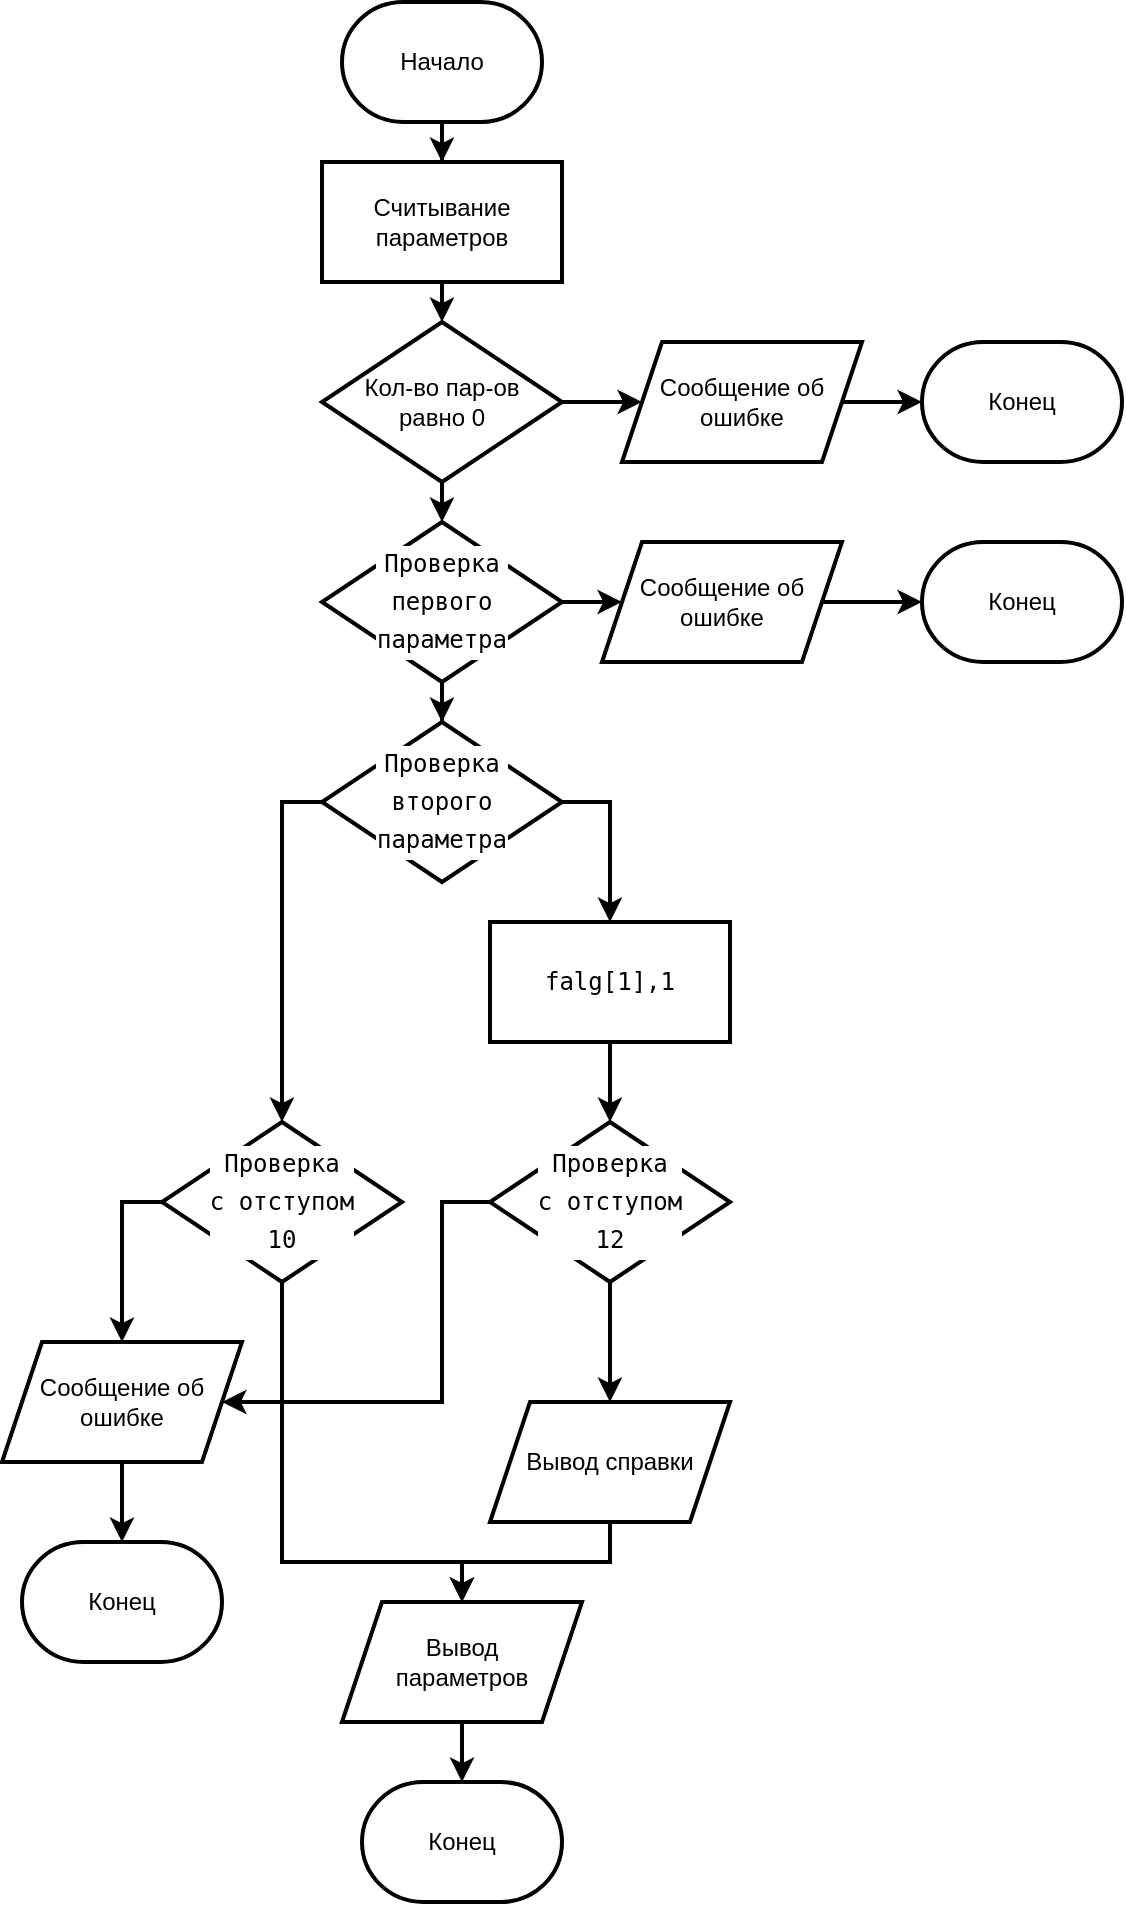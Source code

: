 <mxfile version="24.2.1" type="device">
  <diagram id="C5RBs43oDa-KdzZeNtuy" name="Page-1">
    <mxGraphModel dx="2326" dy="1182" grid="1" gridSize="10" guides="1" tooltips="1" connect="1" arrows="1" fold="1" page="1" pageScale="1" pageWidth="827" pageHeight="1169" math="0" shadow="0">
      <root>
        <mxCell id="WIyWlLk6GJQsqaUBKTNV-0" />
        <mxCell id="WIyWlLk6GJQsqaUBKTNV-1" parent="WIyWlLk6GJQsqaUBKTNV-0" />
        <mxCell id="UHhDDNQdahmZIz7eUhEE-2" style="edgeStyle=orthogonalEdgeStyle;rounded=0;orthogonalLoop=1;jettySize=auto;html=1;exitX=0.5;exitY=1;exitDx=0;exitDy=0;exitPerimeter=0;strokeWidth=2;fontSize=12;fontStyle=0;align=center;fontColor=#000000;" edge="1" parent="WIyWlLk6GJQsqaUBKTNV-1" source="UHhDDNQdahmZIz7eUhEE-0" target="UHhDDNQdahmZIz7eUhEE-1">
          <mxGeometry relative="1" as="geometry" />
        </mxCell>
        <mxCell id="UHhDDNQdahmZIz7eUhEE-0" value="Начало" style="strokeWidth=2;html=1;shape=mxgraph.flowchart.terminator;whiteSpace=wrap;fontSize=12;fontStyle=0;align=center;fontColor=#000000;" vertex="1" parent="WIyWlLk6GJQsqaUBKTNV-1">
          <mxGeometry x="340" y="130" width="100" height="60" as="geometry" />
        </mxCell>
        <mxCell id="UHhDDNQdahmZIz7eUhEE-15" style="edgeStyle=orthogonalEdgeStyle;rounded=0;orthogonalLoop=1;jettySize=auto;html=1;exitX=0.5;exitY=1;exitDx=0;exitDy=0;entryX=0.5;entryY=0;entryDx=0;entryDy=0;strokeWidth=2;fontSize=12;fontStyle=0;align=center;fontColor=#000000;" edge="1" parent="WIyWlLk6GJQsqaUBKTNV-1" source="UHhDDNQdahmZIz7eUhEE-1" target="UHhDDNQdahmZIz7eUhEE-3">
          <mxGeometry relative="1" as="geometry" />
        </mxCell>
        <mxCell id="UHhDDNQdahmZIz7eUhEE-1" value="Считывание параметров" style="rounded=0;whiteSpace=wrap;html=1;strokeWidth=2;fontSize=12;fontStyle=0;align=center;fontColor=#000000;" vertex="1" parent="WIyWlLk6GJQsqaUBKTNV-1">
          <mxGeometry x="330" y="210" width="120" height="60" as="geometry" />
        </mxCell>
        <mxCell id="UHhDDNQdahmZIz7eUhEE-16" style="edgeStyle=orthogonalEdgeStyle;rounded=0;orthogonalLoop=1;jettySize=auto;html=1;exitX=0.5;exitY=1;exitDx=0;exitDy=0;entryX=0.5;entryY=0;entryDx=0;entryDy=0;strokeWidth=2;fontSize=12;fontStyle=0;align=center;fontColor=#000000;" edge="1" parent="WIyWlLk6GJQsqaUBKTNV-1" source="UHhDDNQdahmZIz7eUhEE-3" target="UHhDDNQdahmZIz7eUhEE-6">
          <mxGeometry relative="1" as="geometry" />
        </mxCell>
        <mxCell id="UHhDDNQdahmZIz7eUhEE-18" style="edgeStyle=orthogonalEdgeStyle;rounded=0;orthogonalLoop=1;jettySize=auto;html=1;exitX=1;exitY=0.5;exitDx=0;exitDy=0;strokeWidth=2;fontSize=12;fontStyle=0;align=center;fontColor=#000000;" edge="1" parent="WIyWlLk6GJQsqaUBKTNV-1" source="UHhDDNQdahmZIz7eUhEE-3" target="UHhDDNQdahmZIz7eUhEE-4">
          <mxGeometry relative="1" as="geometry" />
        </mxCell>
        <mxCell id="UHhDDNQdahmZIz7eUhEE-3" value="&lt;div style=&quot;font-size: 12px;&quot;&gt;Кол-во пар-ов&lt;/div&gt;&lt;div style=&quot;font-size: 12px;&quot;&gt;равно 0&lt;br style=&quot;font-size: 12px;&quot;&gt;&lt;/div&gt;" style="rhombus;whiteSpace=wrap;html=1;strokeWidth=2;fontSize=12;fontStyle=0;align=center;fontColor=#000000;" vertex="1" parent="WIyWlLk6GJQsqaUBKTNV-1">
          <mxGeometry x="330" y="290" width="120" height="80" as="geometry" />
        </mxCell>
        <mxCell id="UHhDDNQdahmZIz7eUhEE-4" value="&lt;div style=&quot;font-size: 12px;&quot;&gt;Сообщение об&lt;/div&gt;&lt;div style=&quot;font-size: 12px;&quot;&gt;ошибке&lt;br style=&quot;font-size: 12px;&quot;&gt;&lt;/div&gt;" style="shape=parallelogram;perimeter=parallelogramPerimeter;whiteSpace=wrap;html=1;fixedSize=1;strokeWidth=2;fontSize=12;fontStyle=0;align=center;fontColor=#000000;" vertex="1" parent="WIyWlLk6GJQsqaUBKTNV-1">
          <mxGeometry x="480" y="300" width="120" height="60" as="geometry" />
        </mxCell>
        <mxCell id="UHhDDNQdahmZIz7eUhEE-5" value="Конец" style="strokeWidth=2;html=1;shape=mxgraph.flowchart.terminator;whiteSpace=wrap;fontSize=12;fontStyle=0;align=center;fontColor=#000000;" vertex="1" parent="WIyWlLk6GJQsqaUBKTNV-1">
          <mxGeometry x="630" y="300" width="100" height="60" as="geometry" />
        </mxCell>
        <mxCell id="UHhDDNQdahmZIz7eUhEE-17" style="edgeStyle=orthogonalEdgeStyle;rounded=0;orthogonalLoop=1;jettySize=auto;html=1;exitX=0.5;exitY=1;exitDx=0;exitDy=0;strokeWidth=2;fontSize=12;fontStyle=0;align=center;fontColor=#000000;" edge="1" parent="WIyWlLk6GJQsqaUBKTNV-1" source="UHhDDNQdahmZIz7eUhEE-6" target="UHhDDNQdahmZIz7eUhEE-9">
          <mxGeometry relative="1" as="geometry" />
        </mxCell>
        <mxCell id="UHhDDNQdahmZIz7eUhEE-19" style="edgeStyle=orthogonalEdgeStyle;rounded=0;orthogonalLoop=1;jettySize=auto;html=1;exitX=1;exitY=0.5;exitDx=0;exitDy=0;entryX=0;entryY=0.5;entryDx=0;entryDy=0;strokeWidth=2;fontSize=12;fontStyle=0;align=center;fontColor=#000000;" edge="1" parent="WIyWlLk6GJQsqaUBKTNV-1" source="UHhDDNQdahmZIz7eUhEE-6" target="UHhDDNQdahmZIz7eUhEE-7">
          <mxGeometry relative="1" as="geometry" />
        </mxCell>
        <mxCell id="UHhDDNQdahmZIz7eUhEE-6" value="&lt;div style=&quot;background-color: rgb(255, 255, 255); font-family: &amp;quot;Droid Sans Mono&amp;quot;, &amp;quot;monospace&amp;quot;, monospace; font-size: 12px; line-height: 19px; white-space: pre;&quot;&gt;&lt;div style=&quot;font-size: 12px;&quot;&gt;&lt;span style=&quot;font-size: 12px;&quot;&gt;Проверка&lt;/span&gt;&lt;/div&gt;&lt;div style=&quot;font-size: 12px;&quot;&gt;&lt;span style=&quot;font-size: 12px;&quot;&gt;первого&lt;/span&gt;&lt;/div&gt;&lt;div style=&quot;font-size: 12px;&quot;&gt;&lt;span style=&quot;font-size: 12px;&quot;&gt;параметра&lt;/span&gt;&lt;/div&gt;&lt;/div&gt;" style="rhombus;whiteSpace=wrap;html=1;strokeWidth=2;fontSize=12;fontStyle=0;align=center;fontColor=#000000;" vertex="1" parent="WIyWlLk6GJQsqaUBKTNV-1">
          <mxGeometry x="330" y="390" width="120" height="80" as="geometry" />
        </mxCell>
        <mxCell id="UHhDDNQdahmZIz7eUhEE-7" value="&lt;div style=&quot;font-size: 12px;&quot;&gt;Сообщение об&lt;/div&gt;&lt;div style=&quot;font-size: 12px;&quot;&gt;ошибке&lt;br style=&quot;font-size: 12px;&quot;&gt;&lt;/div&gt;" style="shape=parallelogram;perimeter=parallelogramPerimeter;whiteSpace=wrap;html=1;fixedSize=1;strokeWidth=2;fontSize=12;fontStyle=0;align=center;fontColor=#000000;" vertex="1" parent="WIyWlLk6GJQsqaUBKTNV-1">
          <mxGeometry x="470" y="400" width="120" height="60" as="geometry" />
        </mxCell>
        <mxCell id="UHhDDNQdahmZIz7eUhEE-8" value="Конец" style="strokeWidth=2;html=1;shape=mxgraph.flowchart.terminator;whiteSpace=wrap;fontSize=12;fontStyle=0;align=center;fontColor=#000000;" vertex="1" parent="WIyWlLk6GJQsqaUBKTNV-1">
          <mxGeometry x="630" y="400" width="100" height="60" as="geometry" />
        </mxCell>
        <mxCell id="UHhDDNQdahmZIz7eUhEE-12" style="edgeStyle=orthogonalEdgeStyle;rounded=0;orthogonalLoop=1;jettySize=auto;html=1;exitX=1;exitY=0.5;exitDx=0;exitDy=0;entryX=0.5;entryY=0;entryDx=0;entryDy=0;strokeWidth=2;fontSize=12;fontStyle=0;align=center;fontColor=#000000;" edge="1" parent="WIyWlLk6GJQsqaUBKTNV-1" source="UHhDDNQdahmZIz7eUhEE-9" target="UHhDDNQdahmZIz7eUhEE-11">
          <mxGeometry relative="1" as="geometry" />
        </mxCell>
        <mxCell id="UHhDDNQdahmZIz7eUhEE-24" style="edgeStyle=orthogonalEdgeStyle;rounded=0;orthogonalLoop=1;jettySize=auto;html=1;exitX=0;exitY=0.5;exitDx=0;exitDy=0;entryX=0.5;entryY=0;entryDx=0;entryDy=0;strokeWidth=2;fontSize=12;fontStyle=0;align=center;fontColor=#000000;" edge="1" parent="WIyWlLk6GJQsqaUBKTNV-1" source="UHhDDNQdahmZIz7eUhEE-9" target="UHhDDNQdahmZIz7eUhEE-10">
          <mxGeometry relative="1" as="geometry" />
        </mxCell>
        <mxCell id="UHhDDNQdahmZIz7eUhEE-9" value="&lt;div style=&quot;background-color: rgb(255, 255, 255); font-family: &amp;quot;Droid Sans Mono&amp;quot;, &amp;quot;monospace&amp;quot;, monospace; font-size: 12px; line-height: 19px; white-space: pre;&quot;&gt;&lt;div style=&quot;font-size: 12px;&quot;&gt;&lt;span style=&quot;font-size: 12px;&quot;&gt;Проверка&lt;/span&gt;&lt;/div&gt;&lt;div style=&quot;font-size: 12px;&quot;&gt;второго&lt;/div&gt;&lt;div style=&quot;font-size: 12px;&quot;&gt;&lt;span style=&quot;font-size: 12px;&quot;&gt;параметра&lt;/span&gt;&lt;/div&gt;&lt;/div&gt;" style="rhombus;whiteSpace=wrap;html=1;strokeWidth=2;fontSize=12;fontStyle=0;align=center;fontColor=#000000;" vertex="1" parent="WIyWlLk6GJQsqaUBKTNV-1">
          <mxGeometry x="330" y="490" width="120" height="80" as="geometry" />
        </mxCell>
        <mxCell id="UHhDDNQdahmZIz7eUhEE-33" style="edgeStyle=orthogonalEdgeStyle;rounded=0;orthogonalLoop=1;jettySize=auto;html=1;exitX=0;exitY=0.5;exitDx=0;exitDy=0;entryX=0.5;entryY=0;entryDx=0;entryDy=0;strokeWidth=2;fontSize=12;fontStyle=0;align=center;fontColor=#000000;" edge="1" parent="WIyWlLk6GJQsqaUBKTNV-1" source="UHhDDNQdahmZIz7eUhEE-10" target="UHhDDNQdahmZIz7eUhEE-25">
          <mxGeometry relative="1" as="geometry" />
        </mxCell>
        <mxCell id="UHhDDNQdahmZIz7eUhEE-38" style="edgeStyle=orthogonalEdgeStyle;rounded=0;orthogonalLoop=1;jettySize=auto;html=1;exitX=0.5;exitY=1;exitDx=0;exitDy=0;entryX=0.5;entryY=0;entryDx=0;entryDy=0;strokeWidth=2;fontSize=12;fontStyle=0;align=center;fontColor=#000000;" edge="1" parent="WIyWlLk6GJQsqaUBKTNV-1" source="UHhDDNQdahmZIz7eUhEE-10" target="UHhDDNQdahmZIz7eUhEE-36">
          <mxGeometry relative="1" as="geometry">
            <Array as="points">
              <mxPoint x="310" y="910" />
              <mxPoint x="400" y="910" />
            </Array>
          </mxGeometry>
        </mxCell>
        <mxCell id="UHhDDNQdahmZIz7eUhEE-10" value="&lt;div style=&quot;background-color: rgb(255, 255, 255); font-family: &amp;quot;Droid Sans Mono&amp;quot;, &amp;quot;monospace&amp;quot;, monospace; font-size: 12px; line-height: 19px; white-space: pre;&quot;&gt;&lt;div style=&quot;font-size: 12px;&quot;&gt;&lt;span style=&quot;font-size: 12px;&quot;&gt;Проверка&lt;/span&gt;&lt;/div&gt;с отступом&lt;/div&gt;&lt;div style=&quot;background-color: rgb(255, 255, 255); font-family: &amp;quot;Droid Sans Mono&amp;quot;, &amp;quot;monospace&amp;quot;, monospace; font-size: 12px; line-height: 19px; white-space: pre;&quot;&gt;10&lt;br style=&quot;font-size: 12px;&quot;&gt;&lt;/div&gt;" style="rhombus;whiteSpace=wrap;html=1;strokeWidth=2;fontSize=12;fontStyle=0;align=center;fontColor=#000000;" vertex="1" parent="WIyWlLk6GJQsqaUBKTNV-1">
          <mxGeometry x="250" y="690" width="120" height="80" as="geometry" />
        </mxCell>
        <mxCell id="UHhDDNQdahmZIz7eUhEE-23" style="edgeStyle=orthogonalEdgeStyle;rounded=0;orthogonalLoop=1;jettySize=auto;html=1;exitX=0.5;exitY=1;exitDx=0;exitDy=0;entryX=0.5;entryY=0;entryDx=0;entryDy=0;strokeWidth=2;fontSize=12;fontStyle=0;align=center;fontColor=#000000;" edge="1" parent="WIyWlLk6GJQsqaUBKTNV-1" source="UHhDDNQdahmZIz7eUhEE-11" target="UHhDDNQdahmZIz7eUhEE-22">
          <mxGeometry relative="1" as="geometry" />
        </mxCell>
        <mxCell id="UHhDDNQdahmZIz7eUhEE-11" value="&lt;div style=&quot;background-color: rgb(255, 255, 255); font-family: &amp;quot;Droid Sans Mono&amp;quot;, &amp;quot;monospace&amp;quot;, monospace; font-size: 12px; line-height: 19px; white-space: pre;&quot;&gt;&lt;div style=&quot;font-size: 12px;&quot;&gt;&lt;span style=&quot;font-size: 12px;&quot;&gt;falg[&lt;/span&gt;&lt;span style=&quot;font-size: 12px;&quot;&gt;1&lt;/span&gt;&lt;span style=&quot;font-size: 12px;&quot;&gt;],&lt;/span&gt;&lt;span style=&quot;font-size: 12px;&quot;&gt;1&lt;/span&gt;&lt;/div&gt;&lt;/div&gt;" style="rounded=0;whiteSpace=wrap;html=1;strokeWidth=2;fontSize=12;fontStyle=0;align=center;fontColor=#000000;" vertex="1" parent="WIyWlLk6GJQsqaUBKTNV-1">
          <mxGeometry x="414" y="590" width="120" height="60" as="geometry" />
        </mxCell>
        <mxCell id="UHhDDNQdahmZIz7eUhEE-20" style="edgeStyle=orthogonalEdgeStyle;rounded=0;orthogonalLoop=1;jettySize=auto;html=1;exitX=1;exitY=0.5;exitDx=0;exitDy=0;entryX=0;entryY=0.5;entryDx=0;entryDy=0;entryPerimeter=0;strokeWidth=2;fontSize=12;fontStyle=0;align=center;fontColor=#000000;" edge="1" parent="WIyWlLk6GJQsqaUBKTNV-1" source="UHhDDNQdahmZIz7eUhEE-4" target="UHhDDNQdahmZIz7eUhEE-5">
          <mxGeometry relative="1" as="geometry" />
        </mxCell>
        <mxCell id="UHhDDNQdahmZIz7eUhEE-21" style="edgeStyle=orthogonalEdgeStyle;rounded=0;orthogonalLoop=1;jettySize=auto;html=1;exitX=1;exitY=0.5;exitDx=0;exitDy=0;entryX=0;entryY=0.5;entryDx=0;entryDy=0;entryPerimeter=0;strokeWidth=2;fontSize=12;fontStyle=0;align=center;fontColor=#000000;" edge="1" parent="WIyWlLk6GJQsqaUBKTNV-1" source="UHhDDNQdahmZIz7eUhEE-7" target="UHhDDNQdahmZIz7eUhEE-8">
          <mxGeometry relative="1" as="geometry" />
        </mxCell>
        <mxCell id="UHhDDNQdahmZIz7eUhEE-32" style="edgeStyle=orthogonalEdgeStyle;rounded=0;orthogonalLoop=1;jettySize=auto;html=1;exitX=0.5;exitY=1;exitDx=0;exitDy=0;entryX=0.5;entryY=0;entryDx=0;entryDy=0;strokeWidth=2;fontSize=12;fontStyle=0;align=center;fontColor=#000000;" edge="1" parent="WIyWlLk6GJQsqaUBKTNV-1" source="UHhDDNQdahmZIz7eUhEE-22" target="UHhDDNQdahmZIz7eUhEE-31">
          <mxGeometry relative="1" as="geometry" />
        </mxCell>
        <mxCell id="UHhDDNQdahmZIz7eUhEE-35" style="edgeStyle=orthogonalEdgeStyle;rounded=0;orthogonalLoop=1;jettySize=auto;html=1;exitX=0;exitY=0.5;exitDx=0;exitDy=0;entryX=1;entryY=0.5;entryDx=0;entryDy=0;strokeWidth=2;fontSize=12;fontStyle=0;align=center;fontColor=#000000;" edge="1" parent="WIyWlLk6GJQsqaUBKTNV-1" source="UHhDDNQdahmZIz7eUhEE-22" target="UHhDDNQdahmZIz7eUhEE-25">
          <mxGeometry relative="1" as="geometry">
            <Array as="points">
              <mxPoint x="390" y="730" />
              <mxPoint x="390" y="830" />
            </Array>
          </mxGeometry>
        </mxCell>
        <mxCell id="UHhDDNQdahmZIz7eUhEE-22" value="&lt;div style=&quot;background-color: rgb(255, 255, 255); font-family: &amp;quot;Droid Sans Mono&amp;quot;, &amp;quot;monospace&amp;quot;, monospace; font-size: 12px; line-height: 19px; white-space: pre;&quot;&gt;&lt;div style=&quot;font-size: 12px;&quot;&gt;&lt;span style=&quot;font-size: 12px;&quot;&gt;Проверка&lt;/span&gt;&lt;/div&gt;с отступом&lt;/div&gt;&lt;div style=&quot;background-color: rgb(255, 255, 255); font-family: &amp;quot;Droid Sans Mono&amp;quot;, &amp;quot;monospace&amp;quot;, monospace; font-size: 12px; line-height: 19px; white-space: pre;&quot;&gt;12&lt;br style=&quot;font-size: 12px;&quot;&gt;&lt;/div&gt;" style="rhombus;whiteSpace=wrap;html=1;strokeWidth=2;fontSize=12;fontStyle=0;align=center;fontColor=#000000;" vertex="1" parent="WIyWlLk6GJQsqaUBKTNV-1">
          <mxGeometry x="414" y="690" width="120" height="80" as="geometry" />
        </mxCell>
        <mxCell id="UHhDDNQdahmZIz7eUhEE-25" value="&lt;div style=&quot;font-size: 12px;&quot;&gt;Сообщение об&lt;/div&gt;&lt;div style=&quot;font-size: 12px;&quot;&gt;ошибке&lt;br style=&quot;font-size: 12px;&quot;&gt;&lt;/div&gt;" style="shape=parallelogram;perimeter=parallelogramPerimeter;whiteSpace=wrap;html=1;fixedSize=1;strokeWidth=2;fontSize=12;fontStyle=0;align=center;fontColor=#000000;" vertex="1" parent="WIyWlLk6GJQsqaUBKTNV-1">
          <mxGeometry x="170" y="800" width="120" height="60" as="geometry" />
        </mxCell>
        <mxCell id="UHhDDNQdahmZIz7eUhEE-26" value="Конец" style="strokeWidth=2;html=1;shape=mxgraph.flowchart.terminator;whiteSpace=wrap;fontSize=12;fontStyle=0;align=center;fontColor=#000000;" vertex="1" parent="WIyWlLk6GJQsqaUBKTNV-1">
          <mxGeometry x="180" y="900" width="100" height="60" as="geometry" />
        </mxCell>
        <mxCell id="UHhDDNQdahmZIz7eUhEE-37" style="edgeStyle=orthogonalEdgeStyle;rounded=0;orthogonalLoop=1;jettySize=auto;html=1;exitX=0.5;exitY=1;exitDx=0;exitDy=0;entryX=0.5;entryY=0;entryDx=0;entryDy=0;strokeWidth=2;fontSize=12;fontStyle=0;align=center;fontColor=#000000;" edge="1" parent="WIyWlLk6GJQsqaUBKTNV-1" source="UHhDDNQdahmZIz7eUhEE-31" target="UHhDDNQdahmZIz7eUhEE-36">
          <mxGeometry relative="1" as="geometry" />
        </mxCell>
        <mxCell id="UHhDDNQdahmZIz7eUhEE-31" value="Вывод справки" style="shape=parallelogram;perimeter=parallelogramPerimeter;whiteSpace=wrap;html=1;fixedSize=1;strokeWidth=2;fontSize=12;fontStyle=0;align=center;fontColor=#000000;" vertex="1" parent="WIyWlLk6GJQsqaUBKTNV-1">
          <mxGeometry x="414" y="830" width="120" height="60" as="geometry" />
        </mxCell>
        <mxCell id="UHhDDNQdahmZIz7eUhEE-34" style="edgeStyle=orthogonalEdgeStyle;rounded=0;orthogonalLoop=1;jettySize=auto;html=1;exitX=0.5;exitY=1;exitDx=0;exitDy=0;entryX=0.5;entryY=0;entryDx=0;entryDy=0;entryPerimeter=0;strokeWidth=2;fontSize=12;fontStyle=0;align=center;fontColor=#000000;" edge="1" parent="WIyWlLk6GJQsqaUBKTNV-1" source="UHhDDNQdahmZIz7eUhEE-25" target="UHhDDNQdahmZIz7eUhEE-26">
          <mxGeometry relative="1" as="geometry" />
        </mxCell>
        <mxCell id="UHhDDNQdahmZIz7eUhEE-36" value="&lt;div style=&quot;font-size: 12px;&quot;&gt;Вывод&lt;/div&gt;&lt;div style=&quot;font-size: 12px;&quot;&gt;параметров&lt;/div&gt;" style="shape=parallelogram;perimeter=parallelogramPerimeter;whiteSpace=wrap;html=1;fixedSize=1;strokeWidth=2;fontSize=12;fontStyle=0;align=center;fontColor=#000000;" vertex="1" parent="WIyWlLk6GJQsqaUBKTNV-1">
          <mxGeometry x="340" y="930" width="120" height="60" as="geometry" />
        </mxCell>
        <mxCell id="UHhDDNQdahmZIz7eUhEE-39" value="Конец" style="strokeWidth=2;html=1;shape=mxgraph.flowchart.terminator;whiteSpace=wrap;fontSize=12;fontStyle=0;align=center;fontColor=#000000;" vertex="1" parent="WIyWlLk6GJQsqaUBKTNV-1">
          <mxGeometry x="350" y="1020" width="100" height="60" as="geometry" />
        </mxCell>
        <mxCell id="UHhDDNQdahmZIz7eUhEE-40" style="edgeStyle=orthogonalEdgeStyle;rounded=0;orthogonalLoop=1;jettySize=auto;html=1;exitX=0.5;exitY=1;exitDx=0;exitDy=0;entryX=0.5;entryY=0;entryDx=0;entryDy=0;entryPerimeter=0;strokeWidth=2;fontSize=12;fontStyle=0;align=center;fontColor=#000000;" edge="1" parent="WIyWlLk6GJQsqaUBKTNV-1" source="UHhDDNQdahmZIz7eUhEE-36" target="UHhDDNQdahmZIz7eUhEE-39">
          <mxGeometry relative="1" as="geometry" />
        </mxCell>
      </root>
    </mxGraphModel>
  </diagram>
</mxfile>
